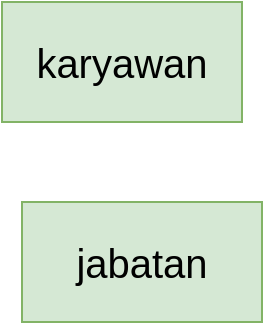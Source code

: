<mxfile version="13.7.3" type="device"><diagram id="R2lEEEUBdFMjLlhIrx00" name="Page-1"><mxGraphModel dx="843" dy="499" grid="1" gridSize="10" guides="1" tooltips="1" connect="1" arrows="1" fold="1" page="1" pageScale="1" pageWidth="850" pageHeight="1100" math="0" shadow="0" extFonts="Permanent Marker^https://fonts.googleapis.com/css?family=Permanent+Marker"><root><mxCell id="0"/><mxCell id="1" parent="0"/><mxCell id="8qAjwRzs51ywIO-ZyJRn-1" value="&lt;font style=&quot;font-size: 20px&quot;&gt;karyawan&lt;/font&gt;" style="rounded=0;whiteSpace=wrap;html=1;fillColor=#d5e8d4;strokeColor=#82b366;" vertex="1" parent="1"><mxGeometry x="100" y="90" width="120" height="60" as="geometry"/></mxCell><mxCell id="8qAjwRzs51ywIO-ZyJRn-2" value="&lt;font style=&quot;font-size: 20px&quot;&gt;jabatan&lt;/font&gt;" style="rounded=0;whiteSpace=wrap;html=1;fillColor=#d5e8d4;strokeColor=#82b366;" vertex="1" parent="1"><mxGeometry x="110" y="190" width="120" height="60" as="geometry"/></mxCell></root></mxGraphModel></diagram></mxfile>